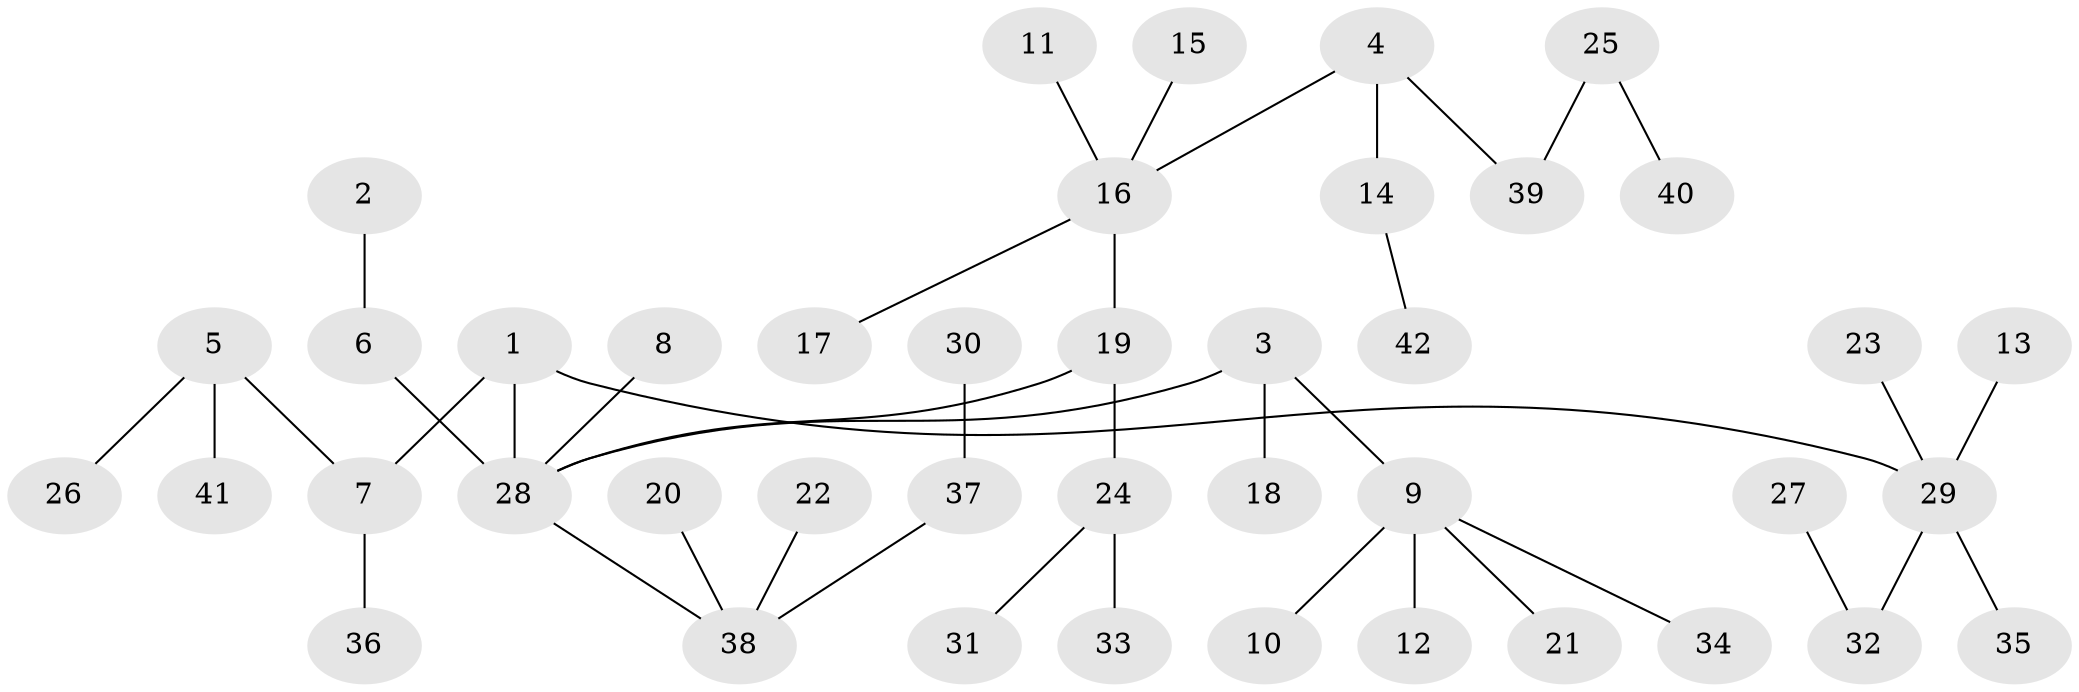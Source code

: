 // original degree distribution, {3: 0.1323529411764706, 7: 0.014705882352941176, 4: 0.07352941176470588, 5: 0.014705882352941176, 2: 0.19117647058823528, 1: 0.5441176470588235, 6: 0.029411764705882353}
// Generated by graph-tools (version 1.1) at 2025/37/03/04/25 23:37:16]
// undirected, 42 vertices, 41 edges
graph export_dot {
  node [color=gray90,style=filled];
  1;
  2;
  3;
  4;
  5;
  6;
  7;
  8;
  9;
  10;
  11;
  12;
  13;
  14;
  15;
  16;
  17;
  18;
  19;
  20;
  21;
  22;
  23;
  24;
  25;
  26;
  27;
  28;
  29;
  30;
  31;
  32;
  33;
  34;
  35;
  36;
  37;
  38;
  39;
  40;
  41;
  42;
  1 -- 7 [weight=1.0];
  1 -- 28 [weight=1.0];
  1 -- 29 [weight=1.0];
  2 -- 6 [weight=1.0];
  3 -- 9 [weight=1.0];
  3 -- 18 [weight=1.0];
  3 -- 28 [weight=1.0];
  4 -- 14 [weight=1.0];
  4 -- 16 [weight=1.0];
  4 -- 39 [weight=1.0];
  5 -- 7 [weight=1.0];
  5 -- 26 [weight=1.0];
  5 -- 41 [weight=1.0];
  6 -- 28 [weight=1.0];
  7 -- 36 [weight=1.0];
  8 -- 28 [weight=1.0];
  9 -- 10 [weight=1.0];
  9 -- 12 [weight=1.0];
  9 -- 21 [weight=1.0];
  9 -- 34 [weight=1.0];
  11 -- 16 [weight=1.0];
  13 -- 29 [weight=1.0];
  14 -- 42 [weight=1.0];
  15 -- 16 [weight=1.0];
  16 -- 17 [weight=1.0];
  16 -- 19 [weight=1.0];
  19 -- 24 [weight=1.0];
  19 -- 28 [weight=1.0];
  20 -- 38 [weight=1.0];
  22 -- 38 [weight=1.0];
  23 -- 29 [weight=1.0];
  24 -- 31 [weight=1.0];
  24 -- 33 [weight=1.0];
  25 -- 39 [weight=1.0];
  25 -- 40 [weight=1.0];
  27 -- 32 [weight=1.0];
  28 -- 38 [weight=1.0];
  29 -- 32 [weight=1.0];
  29 -- 35 [weight=1.0];
  30 -- 37 [weight=1.0];
  37 -- 38 [weight=1.0];
}
